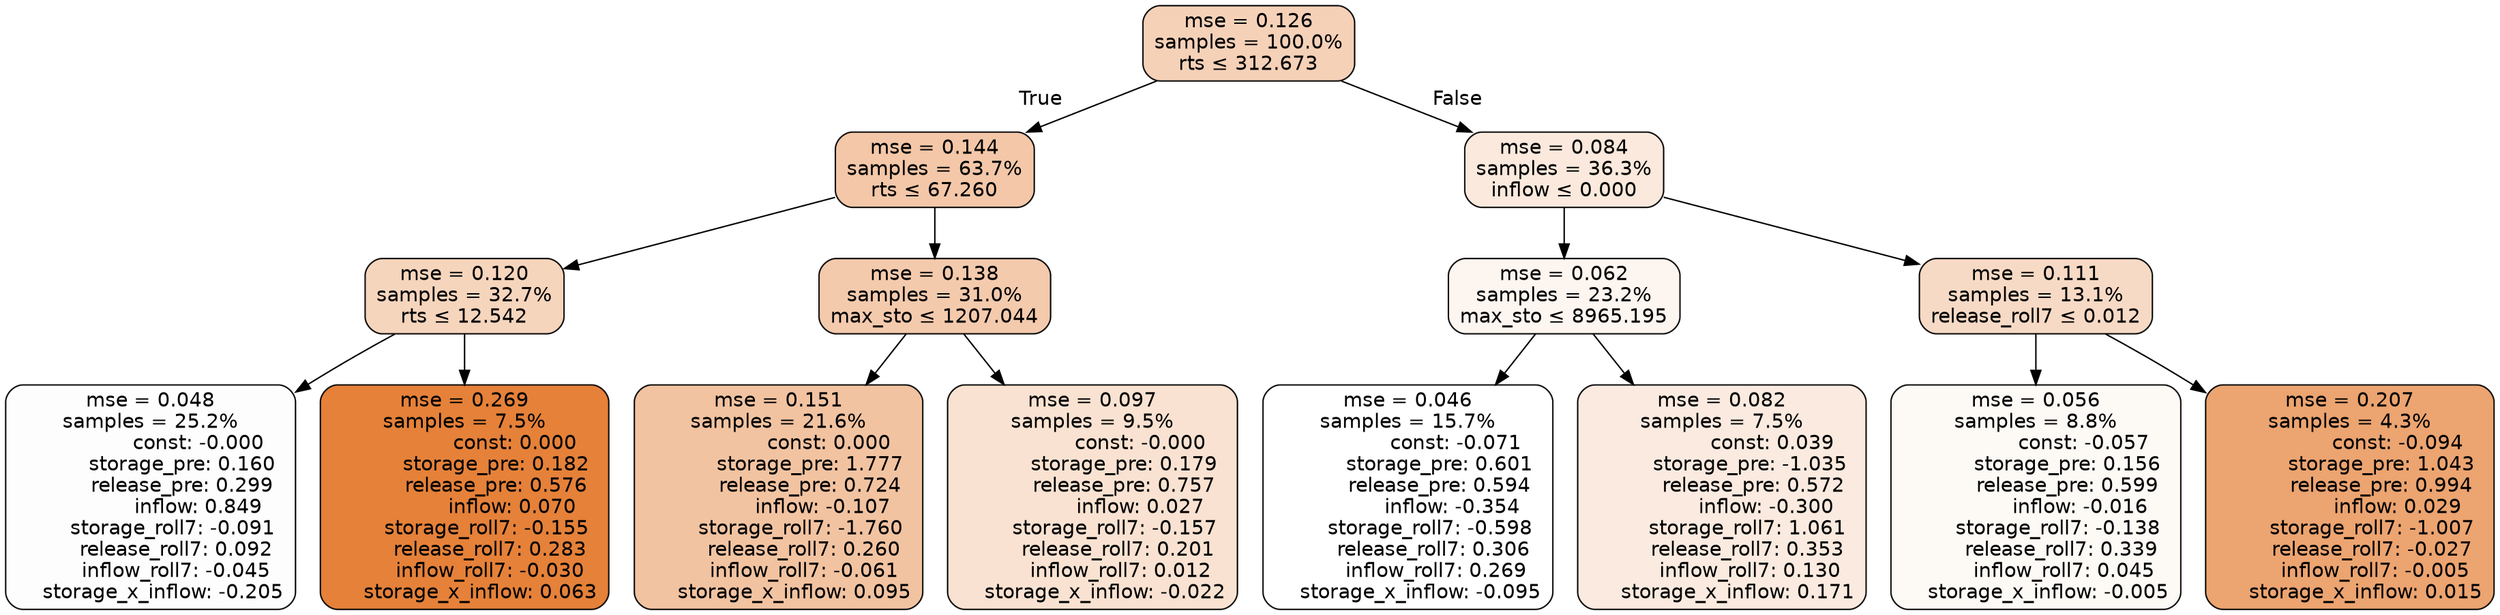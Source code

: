 digraph tree {
bgcolor="transparent"
node [shape=rectangle, style="filled, rounded", color="black", fontname=helvetica] ;
edge [fontname=helvetica] ;
	"0" [label="mse = 0.126
samples = 100.0%
rts &le; 312.673", fillcolor="#f5d1b8"]
	"1" [label="mse = 0.144
samples = 63.7%
rts &le; 67.260", fillcolor="#f3c7a8"]
	"2" [label="mse = 0.120
samples = 32.7%
rts &le; 12.542", fillcolor="#f6d5bd"]
	"3" [label="mse = 0.048
samples = 25.2%
               const: -0.000
          storage_pre: 0.160
          release_pre: 0.299
               inflow: 0.849
       storage_roll7: -0.091
        release_roll7: 0.092
        inflow_roll7: -0.045
    storage_x_inflow: -0.205", fillcolor="#fefdfd"]
	"4" [label="mse = 0.269
samples = 7.5%
                const: 0.000
          storage_pre: 0.182
          release_pre: 0.576
               inflow: 0.070
       storage_roll7: -0.155
        release_roll7: 0.283
        inflow_roll7: -0.030
     storage_x_inflow: 0.063", fillcolor="#e58139"]
	"5" [label="mse = 0.138
samples = 31.0%
max_sto &le; 1207.044", fillcolor="#f4caad"]
	"6" [label="mse = 0.151
samples = 21.6%
                const: 0.000
          storage_pre: 1.777
          release_pre: 0.724
              inflow: -0.107
       storage_roll7: -1.760
        release_roll7: 0.260
        inflow_roll7: -0.061
     storage_x_inflow: 0.095", fillcolor="#f2c3a1"]
	"7" [label="mse = 0.097
samples = 9.5%
               const: -0.000
          storage_pre: 0.179
          release_pre: 0.757
               inflow: 0.027
       storage_roll7: -0.157
        release_roll7: 0.201
         inflow_roll7: 0.012
    storage_x_inflow: -0.022", fillcolor="#f9e2d1"]
	"8" [label="mse = 0.084
samples = 36.3%
inflow &le; 0.000", fillcolor="#fae9dc"]
	"9" [label="mse = 0.062
samples = 23.2%
max_sto &le; 8965.195", fillcolor="#fdf5f0"]
	"10" [label="mse = 0.046
samples = 15.7%
               const: -0.071
          storage_pre: 0.601
          release_pre: 0.594
              inflow: -0.354
       storage_roll7: -0.598
        release_roll7: 0.306
         inflow_roll7: 0.269
    storage_x_inflow: -0.095", fillcolor="#ffffff"]
	"11" [label="mse = 0.082
samples = 7.5%
                const: 0.039
         storage_pre: -1.035
          release_pre: 0.572
              inflow: -0.300
        storage_roll7: 1.061
        release_roll7: 0.353
         inflow_roll7: 0.130
     storage_x_inflow: 0.171", fillcolor="#faeadf"]
	"12" [label="mse = 0.111
samples = 13.1%
release_roll7 &le; 0.012", fillcolor="#f7dac5"]
	"13" [label="mse = 0.056
samples = 8.8%
               const: -0.057
          storage_pre: 0.156
          release_pre: 0.599
              inflow: -0.016
       storage_roll7: -0.138
        release_roll7: 0.339
         inflow_roll7: 0.045
    storage_x_inflow: -0.005", fillcolor="#fdf9f5"]
	"14" [label="mse = 0.207
samples = 4.3%
               const: -0.094
          storage_pre: 1.043
          release_pre: 0.994
               inflow: 0.029
       storage_roll7: -1.007
       release_roll7: -0.027
        inflow_roll7: -0.005
     storage_x_inflow: 0.015", fillcolor="#eca470"]

	"0" -> "1" [labeldistance=2.5, labelangle=45, headlabel="True"]
	"1" -> "2"
	"2" -> "3"
	"2" -> "4"
	"1" -> "5"
	"5" -> "6"
	"5" -> "7"
	"0" -> "8" [labeldistance=2.5, labelangle=-45, headlabel="False"]
	"8" -> "9"
	"9" -> "10"
	"9" -> "11"
	"8" -> "12"
	"12" -> "13"
	"12" -> "14"
}